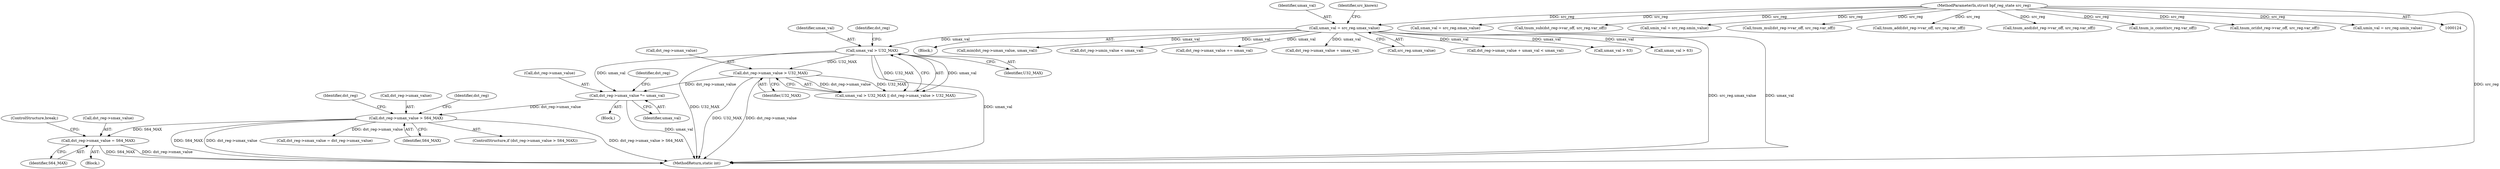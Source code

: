 digraph "0_linux_4374f256ce8182019353c0c639bb8d0695b4c941@pointer" {
"1000426" [label="(Call,dst_reg->smax_value = S64_MAX)"];
"1000415" [label="(Call,dst_reg->umax_value > S64_MAX)"];
"1000409" [label="(Call,dst_reg->umax_value *= umax_val)"];
"1000390" [label="(Call,umax_val > U32_MAX)"];
"1000176" [label="(Call,umax_val = src_reg.umax_value)"];
"1000128" [label="(MethodParameterIn,struct bpf_reg_state src_reg)"];
"1000393" [label="(Call,dst_reg->umax_value > U32_MAX)"];
"1000423" [label="(Identifier,dst_reg)"];
"1000166" [label="(Call,smax_val = src_reg.smax_value)"];
"1000430" [label="(Identifier,S64_MAX)"];
"1000129" [label="(Block,)"];
"1000128" [label="(MethodParameterIn,struct bpf_reg_state src_reg)"];
"1000492" [label="(Call,min(dst_reg->umax_value, umax_val))"];
"1000352" [label="(Call,tnum_sub(dst_reg->var_off, src_reg.var_off))"];
"1000397" [label="(Identifier,U32_MAX)"];
"1000393" [label="(Call,dst_reg->umax_value > U32_MAX)"];
"1000392" [label="(Identifier,U32_MAX)"];
"1000161" [label="(Call,smin_val = src_reg.smin_value)"];
"1000413" [label="(Identifier,umax_val)"];
"1000320" [label="(Call,dst_reg->umin_value < umax_val)"];
"1000365" [label="(Call,tnum_mul(dst_reg->var_off, src_reg.var_off))"];
"1000415" [label="(Call,dst_reg->umax_value > S64_MAX)"];
"1000176" [label="(Call,umax_val = src_reg.umax_value)"];
"1000177" [label="(Identifier,umax_val)"];
"1000416" [label="(Call,dst_reg->umax_value)"];
"1000395" [label="(Identifier,dst_reg)"];
"1000266" [label="(Call,dst_reg->umax_value += umax_val)"];
"1000394" [label="(Call,dst_reg->umax_value)"];
"1000447" [label="(ControlStructure,break;)"];
"1000435" [label="(Identifier,dst_reg)"];
"1000275" [label="(Call,tnum_add(dst_reg->var_off, src_reg.var_off))"];
"1000242" [label="(Call,dst_reg->umax_value + umax_val)"];
"1000472" [label="(Call,tnum_and(dst_reg->var_off, src_reg.var_off))"];
"1000391" [label="(Identifier,umax_val)"];
"1000440" [label="(Call,dst_reg->smax_value = dst_reg->umax_value)"];
"1000390" [label="(Call,umax_val > U32_MAX)"];
"1000417" [label="(Identifier,dst_reg)"];
"1000419" [label="(Identifier,S64_MAX)"];
"1000410" [label="(Call,dst_reg->umax_value)"];
"1000426" [label="(Call,dst_reg->smax_value = S64_MAX)"];
"1000427" [label="(Call,dst_reg->smax_value)"];
"1000389" [label="(Call,umax_val > U32_MAX || dst_reg->umax_value > U32_MAX)"];
"1000178" [label="(Call,src_reg.umax_value)"];
"1000195" [label="(Block,)"];
"1000769" [label="(MethodReturn,static int)"];
"1000182" [label="(Identifier,src_known)"];
"1000241" [label="(Call,dst_reg->umax_value + umax_val < umax_val)"];
"1000183" [label="(Call,tnum_is_const(src_reg.var_off))"];
"1000414" [label="(ControlStructure,if (dst_reg->umax_value > S64_MAX))"];
"1000409" [label="(Call,dst_reg->umax_value *= umax_val)"];
"1000561" [label="(Call,tnum_or(dst_reg->var_off, src_reg.var_off))"];
"1000171" [label="(Call,umin_val = src_reg.umin_value)"];
"1000420" [label="(Block,)"];
"1000702" [label="(Call,umax_val > 63)"];
"1000634" [label="(Call,umax_val > 63)"];
"1000426" -> "1000420"  [label="AST: "];
"1000426" -> "1000430"  [label="CFG: "];
"1000427" -> "1000426"  [label="AST: "];
"1000430" -> "1000426"  [label="AST: "];
"1000447" -> "1000426"  [label="CFG: "];
"1000426" -> "1000769"  [label="DDG: dst_reg->smax_value"];
"1000426" -> "1000769"  [label="DDG: S64_MAX"];
"1000415" -> "1000426"  [label="DDG: S64_MAX"];
"1000415" -> "1000414"  [label="AST: "];
"1000415" -> "1000419"  [label="CFG: "];
"1000416" -> "1000415"  [label="AST: "];
"1000419" -> "1000415"  [label="AST: "];
"1000423" -> "1000415"  [label="CFG: "];
"1000435" -> "1000415"  [label="CFG: "];
"1000415" -> "1000769"  [label="DDG: dst_reg->umax_value"];
"1000415" -> "1000769"  [label="DDG: dst_reg->umax_value > S64_MAX"];
"1000415" -> "1000769"  [label="DDG: S64_MAX"];
"1000409" -> "1000415"  [label="DDG: dst_reg->umax_value"];
"1000415" -> "1000440"  [label="DDG: dst_reg->umax_value"];
"1000409" -> "1000195"  [label="AST: "];
"1000409" -> "1000413"  [label="CFG: "];
"1000410" -> "1000409"  [label="AST: "];
"1000413" -> "1000409"  [label="AST: "];
"1000417" -> "1000409"  [label="CFG: "];
"1000409" -> "1000769"  [label="DDG: umax_val"];
"1000390" -> "1000409"  [label="DDG: umax_val"];
"1000393" -> "1000409"  [label="DDG: dst_reg->umax_value"];
"1000390" -> "1000389"  [label="AST: "];
"1000390" -> "1000392"  [label="CFG: "];
"1000391" -> "1000390"  [label="AST: "];
"1000392" -> "1000390"  [label="AST: "];
"1000395" -> "1000390"  [label="CFG: "];
"1000389" -> "1000390"  [label="CFG: "];
"1000390" -> "1000769"  [label="DDG: U32_MAX"];
"1000390" -> "1000769"  [label="DDG: umax_val"];
"1000390" -> "1000389"  [label="DDG: umax_val"];
"1000390" -> "1000389"  [label="DDG: U32_MAX"];
"1000176" -> "1000390"  [label="DDG: umax_val"];
"1000390" -> "1000393"  [label="DDG: U32_MAX"];
"1000176" -> "1000129"  [label="AST: "];
"1000176" -> "1000178"  [label="CFG: "];
"1000177" -> "1000176"  [label="AST: "];
"1000178" -> "1000176"  [label="AST: "];
"1000182" -> "1000176"  [label="CFG: "];
"1000176" -> "1000769"  [label="DDG: src_reg.umax_value"];
"1000176" -> "1000769"  [label="DDG: umax_val"];
"1000128" -> "1000176"  [label="DDG: src_reg"];
"1000176" -> "1000241"  [label="DDG: umax_val"];
"1000176" -> "1000242"  [label="DDG: umax_val"];
"1000176" -> "1000266"  [label="DDG: umax_val"];
"1000176" -> "1000320"  [label="DDG: umax_val"];
"1000176" -> "1000492"  [label="DDG: umax_val"];
"1000176" -> "1000634"  [label="DDG: umax_val"];
"1000176" -> "1000702"  [label="DDG: umax_val"];
"1000128" -> "1000124"  [label="AST: "];
"1000128" -> "1000769"  [label="DDG: src_reg"];
"1000128" -> "1000161"  [label="DDG: src_reg"];
"1000128" -> "1000166"  [label="DDG: src_reg"];
"1000128" -> "1000171"  [label="DDG: src_reg"];
"1000128" -> "1000183"  [label="DDG: src_reg"];
"1000128" -> "1000275"  [label="DDG: src_reg"];
"1000128" -> "1000352"  [label="DDG: src_reg"];
"1000128" -> "1000365"  [label="DDG: src_reg"];
"1000128" -> "1000472"  [label="DDG: src_reg"];
"1000128" -> "1000561"  [label="DDG: src_reg"];
"1000393" -> "1000389"  [label="AST: "];
"1000393" -> "1000397"  [label="CFG: "];
"1000394" -> "1000393"  [label="AST: "];
"1000397" -> "1000393"  [label="AST: "];
"1000389" -> "1000393"  [label="CFG: "];
"1000393" -> "1000769"  [label="DDG: U32_MAX"];
"1000393" -> "1000769"  [label="DDG: dst_reg->umax_value"];
"1000393" -> "1000389"  [label="DDG: dst_reg->umax_value"];
"1000393" -> "1000389"  [label="DDG: U32_MAX"];
}

